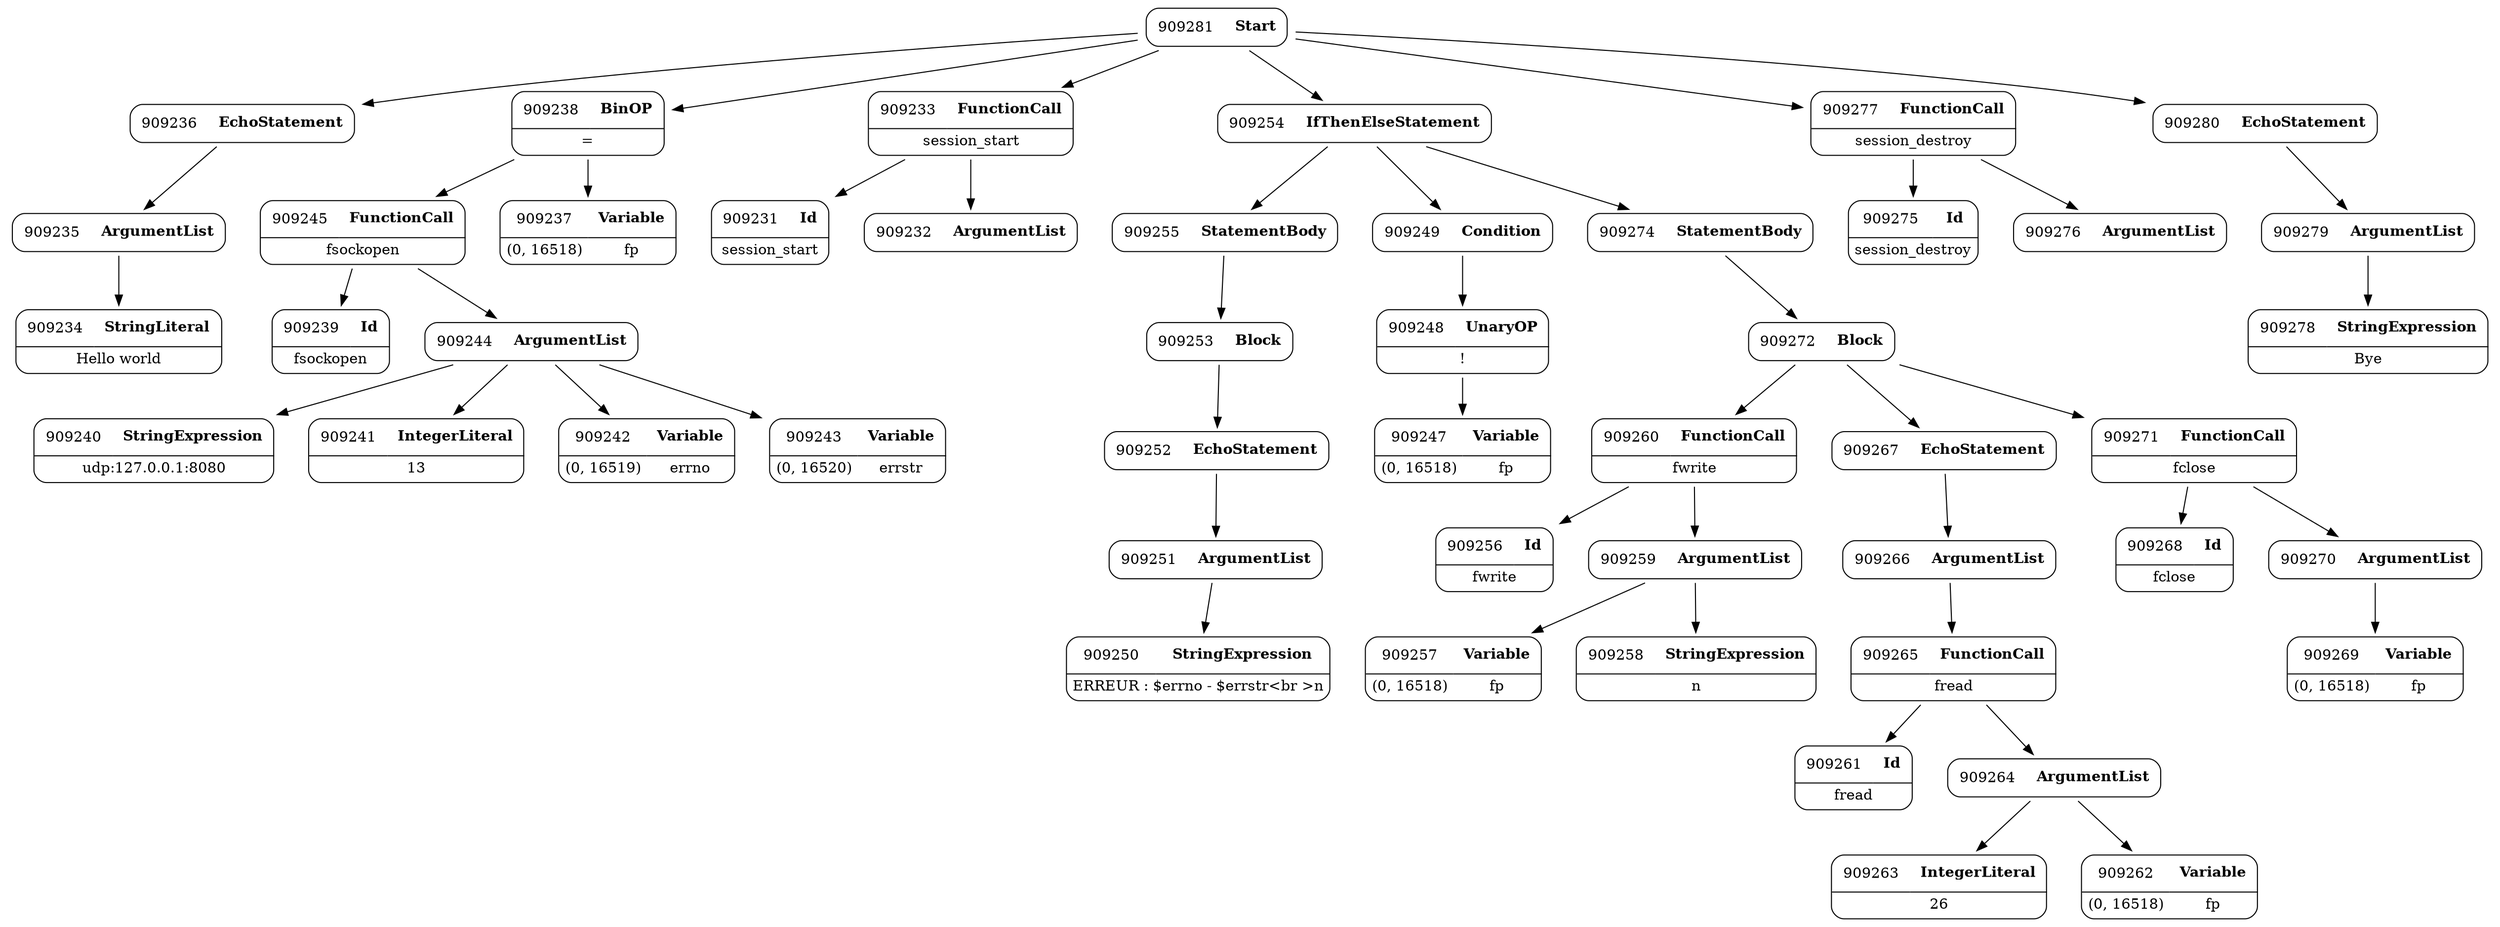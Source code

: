 digraph ast {
node [shape=none];
909231 [label=<<TABLE border='1' cellspacing='0' cellpadding='10' style='rounded' ><TR><TD border='0'>909231</TD><TD border='0'><B>Id</B></TD></TR><HR/><TR><TD border='0' cellpadding='5' colspan='2'>session_start</TD></TR></TABLE>>];
909245 [label=<<TABLE border='1' cellspacing='0' cellpadding='10' style='rounded' ><TR><TD border='0'>909245</TD><TD border='0'><B>FunctionCall</B></TD></TR><HR/><TR><TD border='0' cellpadding='5' colspan='2'>fsockopen</TD></TR></TABLE>>];
909245 -> 909239 [weight=2];
909245 -> 909244 [weight=2];
909244 [label=<<TABLE border='1' cellspacing='0' cellpadding='10' style='rounded' ><TR><TD border='0'>909244</TD><TD border='0'><B>ArgumentList</B></TD></TR></TABLE>>];
909244 -> 909240 [weight=2];
909244 -> 909241 [weight=2];
909244 -> 909242 [weight=2];
909244 -> 909243 [weight=2];
909247 [label=<<TABLE border='1' cellspacing='0' cellpadding='10' style='rounded' ><TR><TD border='0'>909247</TD><TD border='0'><B>Variable</B></TD></TR><HR/><TR><TD border='0' cellpadding='5'>(0, 16518)</TD><TD border='0' cellpadding='5'>fp</TD></TR></TABLE>>];
909241 [label=<<TABLE border='1' cellspacing='0' cellpadding='10' style='rounded' ><TR><TD border='0'>909241</TD><TD border='0'><B>IntegerLiteral</B></TD></TR><HR/><TR><TD border='0' cellpadding='5' colspan='2'>13</TD></TR></TABLE>>];
909240 [label=<<TABLE border='1' cellspacing='0' cellpadding='10' style='rounded' ><TR><TD border='0'>909240</TD><TD border='0'><B>StringExpression</B></TD></TR><HR/><TR><TD border='0' cellpadding='5' colspan='2'>udp:127.0.0.1:8080</TD></TR></TABLE>>];
909243 [label=<<TABLE border='1' cellspacing='0' cellpadding='10' style='rounded' ><TR><TD border='0'>909243</TD><TD border='0'><B>Variable</B></TD></TR><HR/><TR><TD border='0' cellpadding='5'>(0, 16520)</TD><TD border='0' cellpadding='5'>errstr</TD></TR></TABLE>>];
909242 [label=<<TABLE border='1' cellspacing='0' cellpadding='10' style='rounded' ><TR><TD border='0'>909242</TD><TD border='0'><B>Variable</B></TD></TR><HR/><TR><TD border='0' cellpadding='5'>(0, 16519)</TD><TD border='0' cellpadding='5'>errno</TD></TR></TABLE>>];
909237 [label=<<TABLE border='1' cellspacing='0' cellpadding='10' style='rounded' ><TR><TD border='0'>909237</TD><TD border='0'><B>Variable</B></TD></TR><HR/><TR><TD border='0' cellpadding='5'>(0, 16518)</TD><TD border='0' cellpadding='5'>fp</TD></TR></TABLE>>];
909236 [label=<<TABLE border='1' cellspacing='0' cellpadding='10' style='rounded' ><TR><TD border='0'>909236</TD><TD border='0'><B>EchoStatement</B></TD></TR></TABLE>>];
909236 -> 909235 [weight=2];
909239 [label=<<TABLE border='1' cellspacing='0' cellpadding='10' style='rounded' ><TR><TD border='0'>909239</TD><TD border='0'><B>Id</B></TD></TR><HR/><TR><TD border='0' cellpadding='5' colspan='2'>fsockopen</TD></TR></TABLE>>];
909238 [label=<<TABLE border='1' cellspacing='0' cellpadding='10' style='rounded' ><TR><TD border='0'>909238</TD><TD border='0'><B>BinOP</B></TD></TR><HR/><TR><TD border='0' cellpadding='5' colspan='2'>=</TD></TR></TABLE>>];
909238 -> 909237 [weight=2];
909238 -> 909245 [weight=2];
909233 [label=<<TABLE border='1' cellspacing='0' cellpadding='10' style='rounded' ><TR><TD border='0'>909233</TD><TD border='0'><B>FunctionCall</B></TD></TR><HR/><TR><TD border='0' cellpadding='5' colspan='2'>session_start</TD></TR></TABLE>>];
909233 -> 909231 [weight=2];
909233 -> 909232 [weight=2];
909232 [label=<<TABLE border='1' cellspacing='0' cellpadding='10' style='rounded' ><TR><TD border='0'>909232</TD><TD border='0'><B>ArgumentList</B></TD></TR></TABLE>>];
909235 [label=<<TABLE border='1' cellspacing='0' cellpadding='10' style='rounded' ><TR><TD border='0'>909235</TD><TD border='0'><B>ArgumentList</B></TD></TR></TABLE>>];
909235 -> 909234 [weight=2];
909234 [label=<<TABLE border='1' cellspacing='0' cellpadding='10' style='rounded' ><TR><TD border='0'>909234</TD><TD border='0'><B>StringLiteral</B></TD></TR><HR/><TR><TD border='0' cellpadding='5' colspan='2'>Hello world</TD></TR></TABLE>>];
909261 [label=<<TABLE border='1' cellspacing='0' cellpadding='10' style='rounded' ><TR><TD border='0'>909261</TD><TD border='0'><B>Id</B></TD></TR><HR/><TR><TD border='0' cellpadding='5' colspan='2'>fread</TD></TR></TABLE>>];
909260 [label=<<TABLE border='1' cellspacing='0' cellpadding='10' style='rounded' ><TR><TD border='0'>909260</TD><TD border='0'><B>FunctionCall</B></TD></TR><HR/><TR><TD border='0' cellpadding='5' colspan='2'>fwrite</TD></TR></TABLE>>];
909260 -> 909256 [weight=2];
909260 -> 909259 [weight=2];
909263 [label=<<TABLE border='1' cellspacing='0' cellpadding='10' style='rounded' ><TR><TD border='0'>909263</TD><TD border='0'><B>IntegerLiteral</B></TD></TR><HR/><TR><TD border='0' cellpadding='5' colspan='2'>26</TD></TR></TABLE>>];
909262 [label=<<TABLE border='1' cellspacing='0' cellpadding='10' style='rounded' ><TR><TD border='0'>909262</TD><TD border='0'><B>Variable</B></TD></TR><HR/><TR><TD border='0' cellpadding='5'>(0, 16518)</TD><TD border='0' cellpadding='5'>fp</TD></TR></TABLE>>];
909257 [label=<<TABLE border='1' cellspacing='0' cellpadding='10' style='rounded' ><TR><TD border='0'>909257</TD><TD border='0'><B>Variable</B></TD></TR><HR/><TR><TD border='0' cellpadding='5'>(0, 16518)</TD><TD border='0' cellpadding='5'>fp</TD></TR></TABLE>>];
909256 [label=<<TABLE border='1' cellspacing='0' cellpadding='10' style='rounded' ><TR><TD border='0'>909256</TD><TD border='0'><B>Id</B></TD></TR><HR/><TR><TD border='0' cellpadding='5' colspan='2'>fwrite</TD></TR></TABLE>>];
909259 [label=<<TABLE border='1' cellspacing='0' cellpadding='10' style='rounded' ><TR><TD border='0'>909259</TD><TD border='0'><B>ArgumentList</B></TD></TR></TABLE>>];
909259 -> 909257 [weight=2];
909259 -> 909258 [weight=2];
909258 [label=<<TABLE border='1' cellspacing='0' cellpadding='10' style='rounded' ><TR><TD border='0'>909258</TD><TD border='0'><B>StringExpression</B></TD></TR><HR/><TR><TD border='0' cellpadding='5' colspan='2'>n</TD></TR></TABLE>>];
909253 [label=<<TABLE border='1' cellspacing='0' cellpadding='10' style='rounded' ><TR><TD border='0'>909253</TD><TD border='0'><B>Block</B></TD></TR></TABLE>>];
909253 -> 909252 [weight=2];
909252 [label=<<TABLE border='1' cellspacing='0' cellpadding='10' style='rounded' ><TR><TD border='0'>909252</TD><TD border='0'><B>EchoStatement</B></TD></TR></TABLE>>];
909252 -> 909251 [weight=2];
909255 [label=<<TABLE border='1' cellspacing='0' cellpadding='10' style='rounded' ><TR><TD border='0'>909255</TD><TD border='0'><B>StatementBody</B></TD></TR></TABLE>>];
909255 -> 909253 [weight=2];
909254 [label=<<TABLE border='1' cellspacing='0' cellpadding='10' style='rounded' ><TR><TD border='0'>909254</TD><TD border='0'><B>IfThenElseStatement</B></TD></TR></TABLE>>];
909254 -> 909249 [weight=2];
909254 -> 909255 [weight=2];
909254 -> 909274 [weight=2];
909249 [label=<<TABLE border='1' cellspacing='0' cellpadding='10' style='rounded' ><TR><TD border='0'>909249</TD><TD border='0'><B>Condition</B></TD></TR></TABLE>>];
909249 -> 909248 [weight=2];
909248 [label=<<TABLE border='1' cellspacing='0' cellpadding='10' style='rounded' ><TR><TD border='0'>909248</TD><TD border='0'><B>UnaryOP</B></TD></TR><HR/><TR><TD border='0' cellpadding='5' colspan='2'>!</TD></TR></TABLE>>];
909248 -> 909247 [weight=2];
909251 [label=<<TABLE border='1' cellspacing='0' cellpadding='10' style='rounded' ><TR><TD border='0'>909251</TD><TD border='0'><B>ArgumentList</B></TD></TR></TABLE>>];
909251 -> 909250 [weight=2];
909250 [label=<<TABLE border='1' cellspacing='0' cellpadding='10' style='rounded' ><TR><TD border='0'>909250</TD><TD border='0'><B>StringExpression</B></TD></TR><HR/><TR><TD border='0' cellpadding='5' colspan='2'>ERREUR : $errno - $errstr&lt;br &gt;n</TD></TR></TABLE>>];
909277 [label=<<TABLE border='1' cellspacing='0' cellpadding='10' style='rounded' ><TR><TD border='0'>909277</TD><TD border='0'><B>FunctionCall</B></TD></TR><HR/><TR><TD border='0' cellpadding='5' colspan='2'>session_destroy</TD></TR></TABLE>>];
909277 -> 909275 [weight=2];
909277 -> 909276 [weight=2];
909276 [label=<<TABLE border='1' cellspacing='0' cellpadding='10' style='rounded' ><TR><TD border='0'>909276</TD><TD border='0'><B>ArgumentList</B></TD></TR></TABLE>>];
909279 [label=<<TABLE border='1' cellspacing='0' cellpadding='10' style='rounded' ><TR><TD border='0'>909279</TD><TD border='0'><B>ArgumentList</B></TD></TR></TABLE>>];
909279 -> 909278 [weight=2];
909278 [label=<<TABLE border='1' cellspacing='0' cellpadding='10' style='rounded' ><TR><TD border='0'>909278</TD><TD border='0'><B>StringExpression</B></TD></TR><HR/><TR><TD border='0' cellpadding='5' colspan='2'>Bye</TD></TR></TABLE>>];
909272 [label=<<TABLE border='1' cellspacing='0' cellpadding='10' style='rounded' ><TR><TD border='0'>909272</TD><TD border='0'><B>Block</B></TD></TR></TABLE>>];
909272 -> 909260 [weight=2];
909272 -> 909267 [weight=2];
909272 -> 909271 [weight=2];
909275 [label=<<TABLE border='1' cellspacing='0' cellpadding='10' style='rounded' ><TR><TD border='0'>909275</TD><TD border='0'><B>Id</B></TD></TR><HR/><TR><TD border='0' cellpadding='5' colspan='2'>session_destroy</TD></TR></TABLE>>];
909274 [label=<<TABLE border='1' cellspacing='0' cellpadding='10' style='rounded' ><TR><TD border='0'>909274</TD><TD border='0'><B>StatementBody</B></TD></TR></TABLE>>];
909274 -> 909272 [weight=2];
909269 [label=<<TABLE border='1' cellspacing='0' cellpadding='10' style='rounded' ><TR><TD border='0'>909269</TD><TD border='0'><B>Variable</B></TD></TR><HR/><TR><TD border='0' cellpadding='5'>(0, 16518)</TD><TD border='0' cellpadding='5'>fp</TD></TR></TABLE>>];
909268 [label=<<TABLE border='1' cellspacing='0' cellpadding='10' style='rounded' ><TR><TD border='0'>909268</TD><TD border='0'><B>Id</B></TD></TR><HR/><TR><TD border='0' cellpadding='5' colspan='2'>fclose</TD></TR></TABLE>>];
909271 [label=<<TABLE border='1' cellspacing='0' cellpadding='10' style='rounded' ><TR><TD border='0'>909271</TD><TD border='0'><B>FunctionCall</B></TD></TR><HR/><TR><TD border='0' cellpadding='5' colspan='2'>fclose</TD></TR></TABLE>>];
909271 -> 909268 [weight=2];
909271 -> 909270 [weight=2];
909270 [label=<<TABLE border='1' cellspacing='0' cellpadding='10' style='rounded' ><TR><TD border='0'>909270</TD><TD border='0'><B>ArgumentList</B></TD></TR></TABLE>>];
909270 -> 909269 [weight=2];
909265 [label=<<TABLE border='1' cellspacing='0' cellpadding='10' style='rounded' ><TR><TD border='0'>909265</TD><TD border='0'><B>FunctionCall</B></TD></TR><HR/><TR><TD border='0' cellpadding='5' colspan='2'>fread</TD></TR></TABLE>>];
909265 -> 909261 [weight=2];
909265 -> 909264 [weight=2];
909264 [label=<<TABLE border='1' cellspacing='0' cellpadding='10' style='rounded' ><TR><TD border='0'>909264</TD><TD border='0'><B>ArgumentList</B></TD></TR></TABLE>>];
909264 -> 909262 [weight=2];
909264 -> 909263 [weight=2];
909267 [label=<<TABLE border='1' cellspacing='0' cellpadding='10' style='rounded' ><TR><TD border='0'>909267</TD><TD border='0'><B>EchoStatement</B></TD></TR></TABLE>>];
909267 -> 909266 [weight=2];
909266 [label=<<TABLE border='1' cellspacing='0' cellpadding='10' style='rounded' ><TR><TD border='0'>909266</TD><TD border='0'><B>ArgumentList</B></TD></TR></TABLE>>];
909266 -> 909265 [weight=2];
909281 [label=<<TABLE border='1' cellspacing='0' cellpadding='10' style='rounded' ><TR><TD border='0'>909281</TD><TD border='0'><B>Start</B></TD></TR></TABLE>>];
909281 -> 909233 [weight=2];
909281 -> 909236 [weight=2];
909281 -> 909238 [weight=2];
909281 -> 909254 [weight=2];
909281 -> 909277 [weight=2];
909281 -> 909280 [weight=2];
909280 [label=<<TABLE border='1' cellspacing='0' cellpadding='10' style='rounded' ><TR><TD border='0'>909280</TD><TD border='0'><B>EchoStatement</B></TD></TR></TABLE>>];
909280 -> 909279 [weight=2];
}

